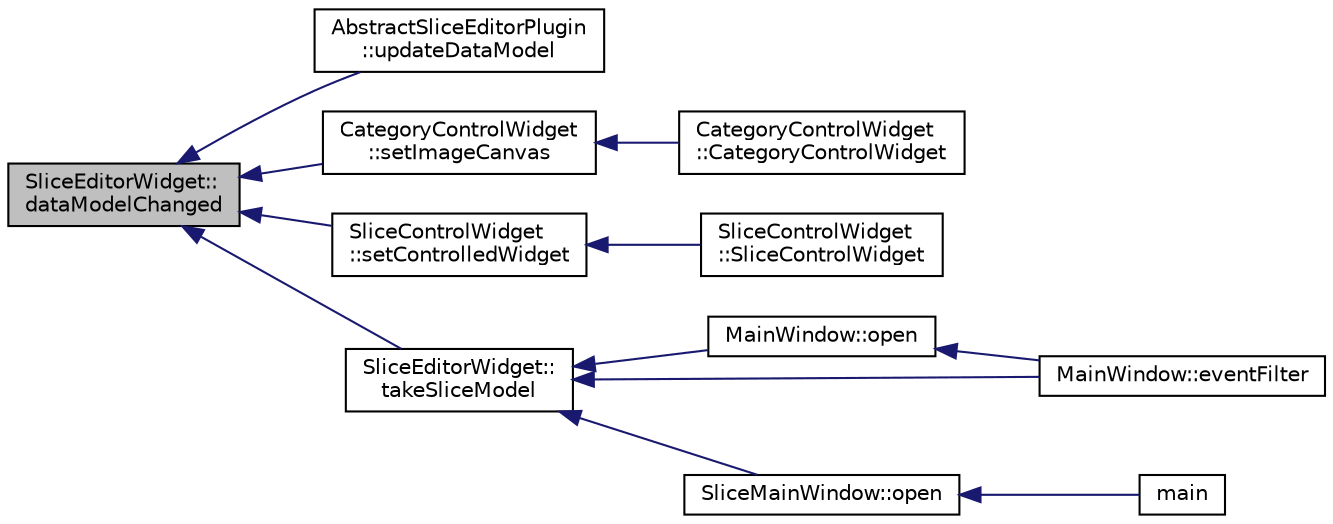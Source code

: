 digraph "SliceEditorWidget::dataModelChanged"
{
  edge [fontname="Helvetica",fontsize="10",labelfontname="Helvetica",labelfontsize="10"];
  node [fontname="Helvetica",fontsize="10",shape=record];
  rankdir="LR";
  Node30 [label="SliceEditorWidget::\ldataModelChanged",height=0.2,width=0.4,color="black", fillcolor="grey75", style="filled", fontcolor="black"];
  Node30 -> Node31 [dir="back",color="midnightblue",fontsize="10",style="solid",fontname="Helvetica"];
  Node31 [label="AbstractSliceEditorPlugin\l::updateDataModel",height=0.2,width=0.4,color="black", fillcolor="white", style="filled",URL="$class_abstract_slice_editor_plugin.html#a4432f87f85c89811d973246b3d8243cd"];
  Node30 -> Node32 [dir="back",color="midnightblue",fontsize="10",style="solid",fontname="Helvetica"];
  Node32 [label="CategoryControlWidget\l::setImageCanvas",height=0.2,width=0.4,color="black", fillcolor="white", style="filled",URL="$class_category_control_widget.html#a8e8a48b24704c0b1fea0c3ac67d6a7bd",tooltip="Sets the given sliceView for the widget to present. "];
  Node32 -> Node33 [dir="back",color="midnightblue",fontsize="10",style="solid",fontname="Helvetica"];
  Node33 [label="CategoryControlWidget\l::CategoryControlWidget",height=0.2,width=0.4,color="black", fillcolor="white", style="filled",URL="$class_category_control_widget.html#aa8df6dfa61deea265d1e6ece8b59053e",tooltip="Constructs a widget by a given canvas of . "];
  Node30 -> Node34 [dir="back",color="midnightblue",fontsize="10",style="solid",fontname="Helvetica"];
  Node34 [label="SliceControlWidget\l::setControlledWidget",height=0.2,width=0.4,color="black", fillcolor="white", style="filled",URL="$class_slice_control_widget.html#a22f1c1840e4e0bd6bb7daec1ffcdafc8",tooltip="Sets the controlled widget sliceWidge and volumeWidget to present. "];
  Node34 -> Node35 [dir="back",color="midnightblue",fontsize="10",style="solid",fontname="Helvetica"];
  Node35 [label="SliceControlWidget\l::SliceControlWidget",height=0.2,width=0.4,color="black", fillcolor="white", style="filled",URL="$class_slice_control_widget.html#a57f30c045f08dafbd807c80bd2d862b6",tooltip="Constructs a widget by the given sliceWidget and volumeWidget. "];
  Node30 -> Node36 [dir="back",color="midnightblue",fontsize="10",style="solid",fontname="Helvetica"];
  Node36 [label="SliceEditorWidget::\ltakeSliceModel",height=0.2,width=0.4,color="black", fillcolor="white", style="filled",URL="$class_slice_editor_widget.html#a34785ca09d9555c78deb605d6e93efa0",tooltip="Replaces the old slice model with the given model and returns the old one. "];
  Node36 -> Node37 [dir="back",color="midnightblue",fontsize="10",style="solid",fontname="Helvetica"];
  Node37 [label="MainWindow::open",height=0.2,width=0.4,color="black", fillcolor="white", style="filled",URL="$class_main_window.html#a1e8fb82ba2db0b722d9cd49fb05e4952"];
  Node37 -> Node38 [dir="back",color="midnightblue",fontsize="10",style="solid",fontname="Helvetica"];
  Node38 [label="MainWindow::eventFilter",height=0.2,width=0.4,color="black", fillcolor="white", style="filled",URL="$class_main_window.html#ade305265b2120df2489a5ebeb07ebbe1"];
  Node36 -> Node38 [dir="back",color="midnightblue",fontsize="10",style="solid",fontname="Helvetica"];
  Node36 -> Node39 [dir="back",color="midnightblue",fontsize="10",style="solid",fontname="Helvetica"];
  Node39 [label="SliceMainWindow::open",height=0.2,width=0.4,color="black", fillcolor="white", style="filled",URL="$class_slice_main_window.html#a481a5370cf722229b40a452882015eec"];
  Node39 -> Node40 [dir="back",color="midnightblue",fontsize="10",style="solid",fontname="Helvetica"];
  Node40 [label="main",height=0.2,width=0.4,color="black", fillcolor="white", style="filled",URL="$main_8cpp.html#a0ddf1224851353fc92bfbff6f499fa97"];
}
